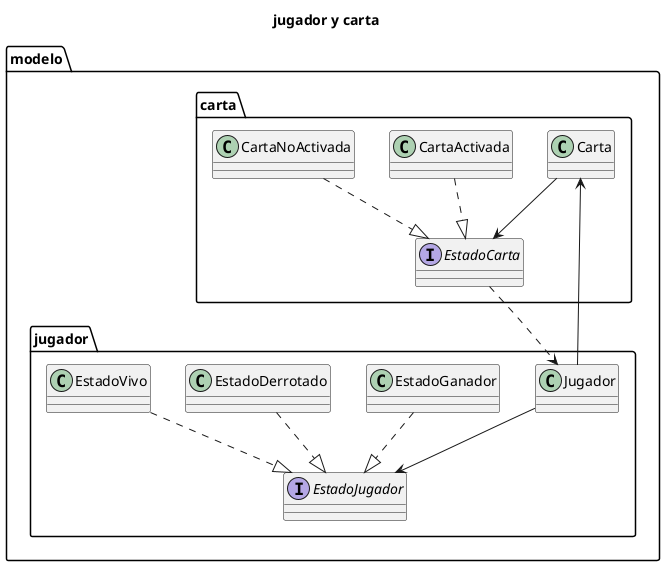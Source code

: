 @startuml

title jugador y carta

package modelo {

    package jugador {
        class Jugador
        interface EstadoJugador
        class EstadoGanador
        class EstadoDerrotado
        class EstadoVivo
    }

    package carta {
        class Carta
        interface EstadoCarta
        class CartaActivada
        class CartaNoActivada
    }

    CartaActivada ..|> EstadoCarta
    CartaNoActivada ..|> EstadoCarta
    Carta --> EstadoCarta
    Jugador --> EstadoJugador
    EstadoDerrotado ..|> EstadoJugador
    EstadoGanador ..|> EstadoJugador
    EstadoVivo ..|> EstadoJugador
    EstadoCarta ..> Jugador
    Jugador --> Carta
}
@enduml